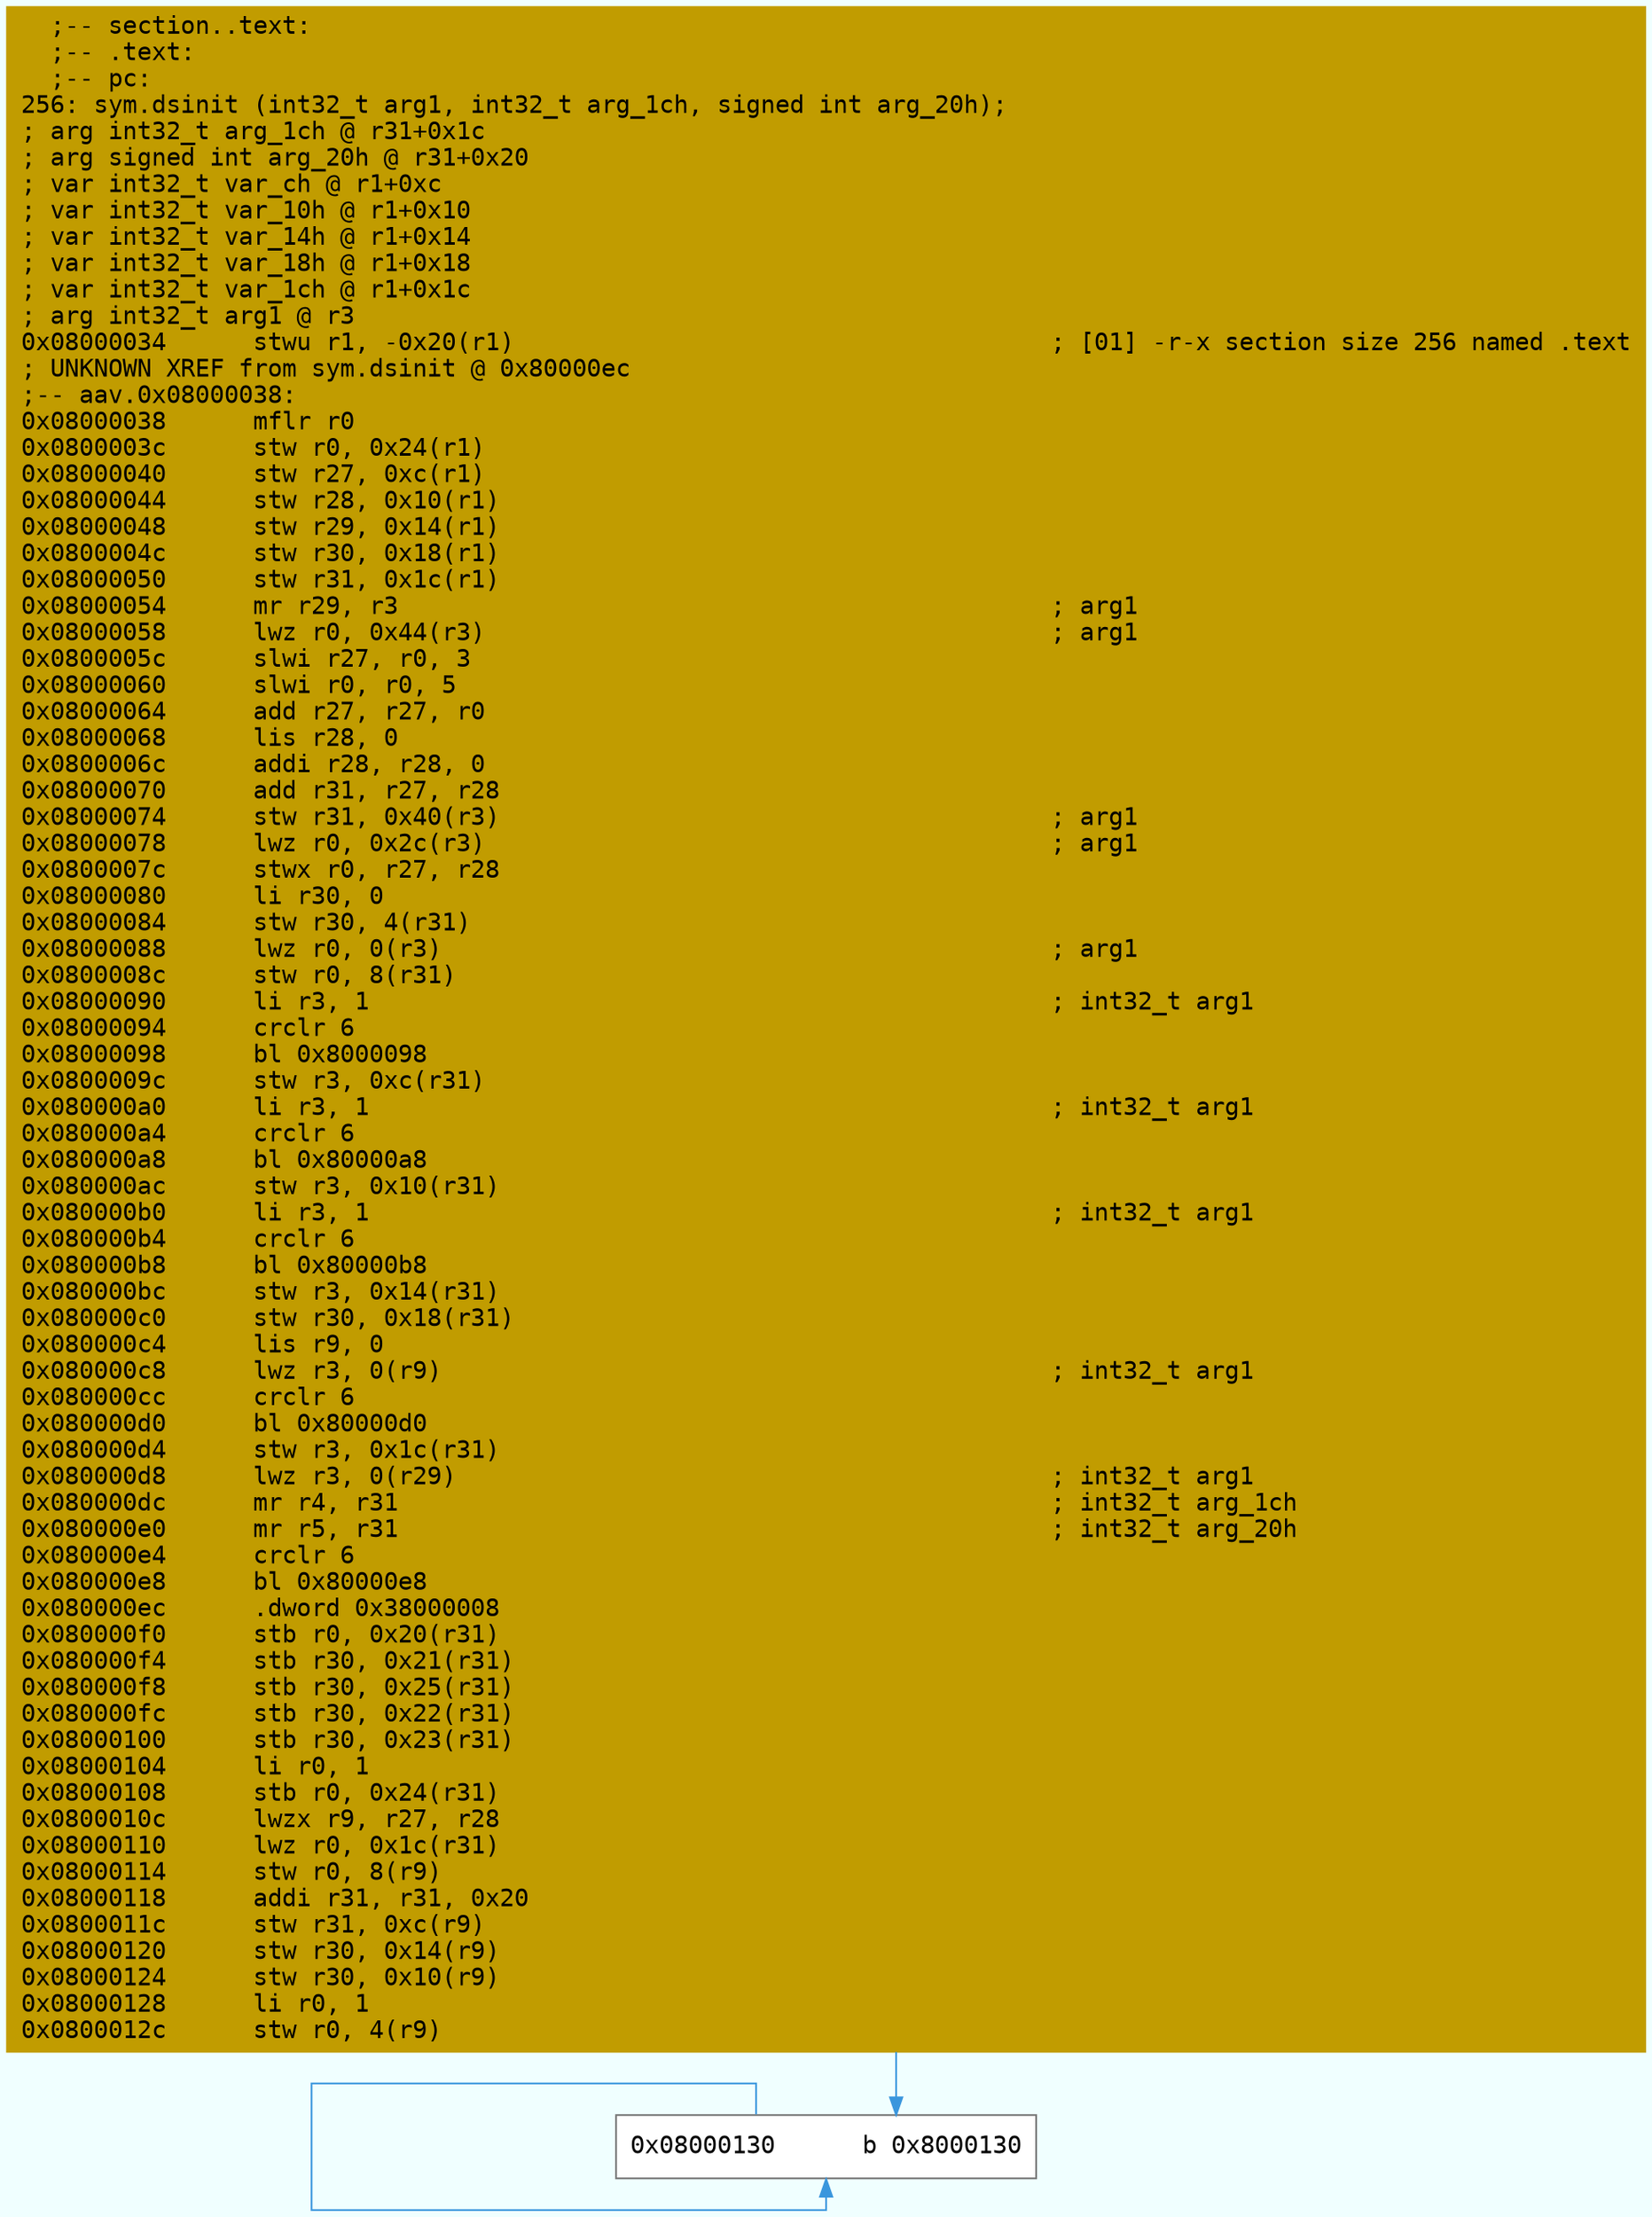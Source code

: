 digraph code {
	graph [bgcolor=azure fontsize=8 fontname="Courier" splines="ortho"];
	node [fillcolor=gray style=filled shape=box];
	edge [arrowhead="normal"];
	"0x08000034" [URL="sym.dsinit/0x08000034", fillcolor="#c19c00",color="#c19c00", fontname="Courier",label="  ;-- section..text:\l  ;-- .text:\l  ;-- pc:\l256: sym.dsinit (int32_t arg1, int32_t arg_1ch, signed int arg_20h);\l; arg int32_t arg_1ch @ r31+0x1c\l; arg signed int arg_20h @ r31+0x20\l; var int32_t var_ch @ r1+0xc\l; var int32_t var_10h @ r1+0x10\l; var int32_t var_14h @ r1+0x14\l; var int32_t var_18h @ r1+0x18\l; var int32_t var_1ch @ r1+0x1c\l; arg int32_t arg1 @ r3\l0x08000034      stwu r1, -0x20(r1)                                     ; [01] -r-x section size 256 named .text\l; UNKNOWN XREF from sym.dsinit @ 0x80000ec\l;-- aav.0x08000038:\l0x08000038      mflr r0\l0x0800003c      stw r0, 0x24(r1)\l0x08000040      stw r27, 0xc(r1)\l0x08000044      stw r28, 0x10(r1)\l0x08000048      stw r29, 0x14(r1)\l0x0800004c      stw r30, 0x18(r1)\l0x08000050      stw r31, 0x1c(r1)\l0x08000054      mr r29, r3                                             ; arg1\l0x08000058      lwz r0, 0x44(r3)                                       ; arg1\l0x0800005c      slwi r27, r0, 3\l0x08000060      slwi r0, r0, 5\l0x08000064      add r27, r27, r0\l0x08000068      lis r28, 0\l0x0800006c      addi r28, r28, 0\l0x08000070      add r31, r27, r28\l0x08000074      stw r31, 0x40(r3)                                      ; arg1\l0x08000078      lwz r0, 0x2c(r3)                                       ; arg1\l0x0800007c      stwx r0, r27, r28\l0x08000080      li r30, 0\l0x08000084      stw r30, 4(r31)\l0x08000088      lwz r0, 0(r3)                                          ; arg1\l0x0800008c      stw r0, 8(r31)\l0x08000090      li r3, 1                                               ; int32_t arg1\l0x08000094      crclr 6\l0x08000098      bl 0x8000098\l0x0800009c      stw r3, 0xc(r31)\l0x080000a0      li r3, 1                                               ; int32_t arg1\l0x080000a4      crclr 6\l0x080000a8      bl 0x80000a8\l0x080000ac      stw r3, 0x10(r31)\l0x080000b0      li r3, 1                                               ; int32_t arg1\l0x080000b4      crclr 6\l0x080000b8      bl 0x80000b8\l0x080000bc      stw r3, 0x14(r31)\l0x080000c0      stw r30, 0x18(r31)\l0x080000c4      lis r9, 0\l0x080000c8      lwz r3, 0(r9)                                          ; int32_t arg1\l0x080000cc      crclr 6\l0x080000d0      bl 0x80000d0\l0x080000d4      stw r3, 0x1c(r31)\l0x080000d8      lwz r3, 0(r29)                                         ; int32_t arg1\l0x080000dc      mr r4, r31                                             ; int32_t arg_1ch\l0x080000e0      mr r5, r31                                             ; int32_t arg_20h\l0x080000e4      crclr 6\l0x080000e8      bl 0x80000e8\l0x080000ec      .dword 0x38000008\l0x080000f0      stb r0, 0x20(r31)\l0x080000f4      stb r30, 0x21(r31)\l0x080000f8      stb r30, 0x25(r31)\l0x080000fc      stb r30, 0x22(r31)\l0x08000100      stb r30, 0x23(r31)\l0x08000104      li r0, 1\l0x08000108      stb r0, 0x24(r31)\l0x0800010c      lwzx r9, r27, r28\l0x08000110      lwz r0, 0x1c(r31)\l0x08000114      stw r0, 8(r9)\l0x08000118      addi r31, r31, 0x20\l0x0800011c      stw r31, 0xc(r9)\l0x08000120      stw r30, 0x14(r9)\l0x08000124      stw r30, 0x10(r9)\l0x08000128      li r0, 1\l0x0800012c      stw r0, 4(r9)\l"]
	"0x08000130" [URL="sym.dsinit/0x08000130", fillcolor="white",color="#767676", fontname="Courier",label="0x08000130      b 0x8000130\l"]
        "0x08000034" -> "0x08000130" [color="#3a96dd"];
        "0x08000130" -> "0x08000130" [color="#3a96dd"];
}
